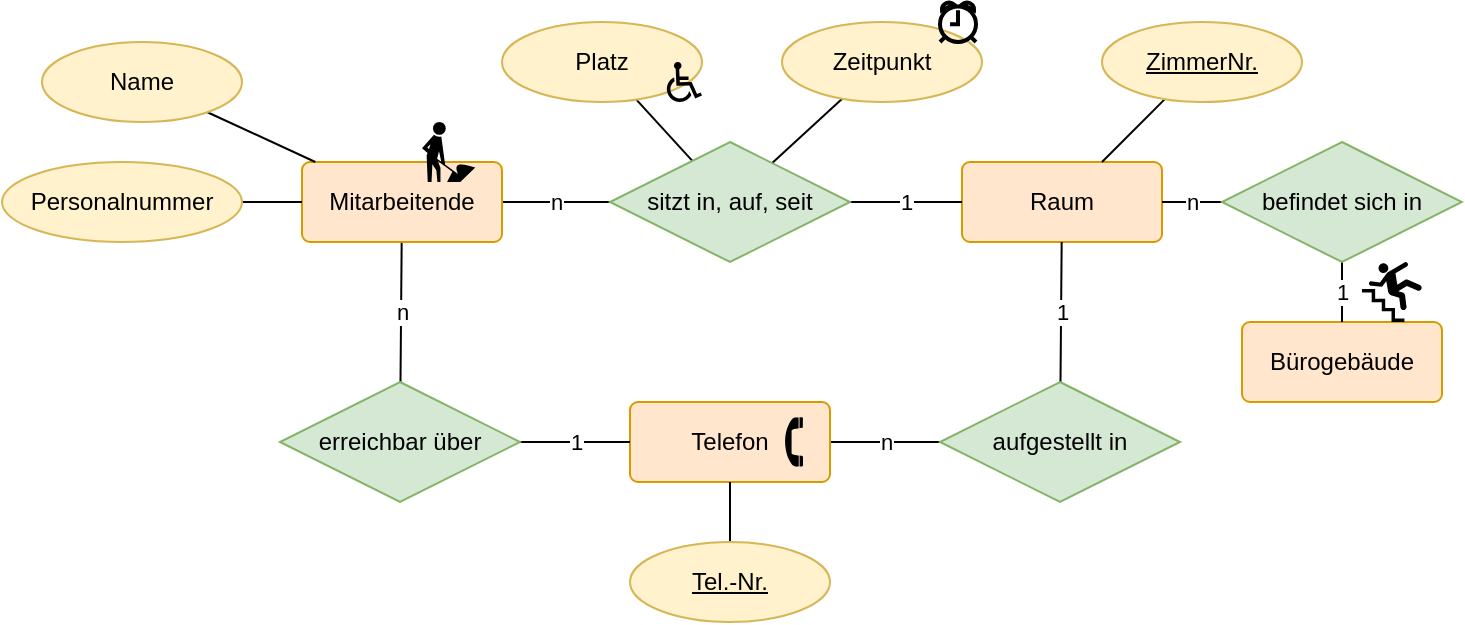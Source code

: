 <mxfile version="22.0.3" type="device">
  <diagram name="Seite-1" id="7e6cTuBCbMOd3I6JdsOL">
    <mxGraphModel dx="989" dy="576" grid="1" gridSize="10" guides="1" tooltips="1" connect="1" arrows="1" fold="1" page="1" pageScale="1" pageWidth="827" pageHeight="1169" math="0" shadow="0">
      <root>
        <mxCell id="0" />
        <mxCell id="1" parent="0" />
        <mxCell id="huaGEpTdvwJnEIqbGufg-1" value="Bürogebäude" style="rounded=1;arcSize=10;whiteSpace=wrap;html=1;align=center;fillColor=#ffe6cc;strokeColor=#d79b00;" vertex="1" parent="1">
          <mxGeometry x="700" y="360" width="100" height="40" as="geometry" />
        </mxCell>
        <mxCell id="huaGEpTdvwJnEIqbGufg-9" value="n" style="rounded=0;orthogonalLoop=1;jettySize=auto;html=1;endArrow=none;endFill=0;" edge="1" parent="1" source="huaGEpTdvwJnEIqbGufg-2" target="huaGEpTdvwJnEIqbGufg-8">
          <mxGeometry relative="1" as="geometry" />
        </mxCell>
        <mxCell id="huaGEpTdvwJnEIqbGufg-28" value="n" style="edgeStyle=none;shape=connector;rounded=0;orthogonalLoop=1;jettySize=auto;html=1;labelBackgroundColor=default;strokeColor=default;align=center;verticalAlign=middle;fontFamily=Helvetica;fontSize=11;fontColor=default;endArrow=none;endFill=0;" edge="1" parent="1" source="huaGEpTdvwJnEIqbGufg-2" target="huaGEpTdvwJnEIqbGufg-27">
          <mxGeometry relative="1" as="geometry" />
        </mxCell>
        <mxCell id="huaGEpTdvwJnEIqbGufg-2" value="Mitarbeitende" style="rounded=1;arcSize=10;whiteSpace=wrap;html=1;align=center;fillColor=#ffe6cc;strokeColor=#d79b00;" vertex="1" parent="1">
          <mxGeometry x="230" y="280" width="100" height="40" as="geometry" />
        </mxCell>
        <mxCell id="huaGEpTdvwJnEIqbGufg-25" style="edgeStyle=none;shape=connector;rounded=0;orthogonalLoop=1;jettySize=auto;html=1;labelBackgroundColor=default;strokeColor=default;align=center;verticalAlign=middle;fontFamily=Helvetica;fontSize=11;fontColor=default;endArrow=none;endFill=0;" edge="1" parent="1" source="huaGEpTdvwJnEIqbGufg-3" target="huaGEpTdvwJnEIqbGufg-2">
          <mxGeometry relative="1" as="geometry" />
        </mxCell>
        <mxCell id="huaGEpTdvwJnEIqbGufg-3" value="Personalnummer" style="ellipse;whiteSpace=wrap;html=1;align=center;fillColor=#fff2cc;strokeColor=#d6b656;" vertex="1" parent="1">
          <mxGeometry x="80" y="280" width="120" height="40" as="geometry" />
        </mxCell>
        <mxCell id="huaGEpTdvwJnEIqbGufg-26" style="edgeStyle=none;shape=connector;rounded=0;orthogonalLoop=1;jettySize=auto;html=1;labelBackgroundColor=default;strokeColor=default;align=center;verticalAlign=middle;fontFamily=Helvetica;fontSize=11;fontColor=default;endArrow=none;endFill=0;" edge="1" parent="1" source="huaGEpTdvwJnEIqbGufg-4" target="huaGEpTdvwJnEIqbGufg-2">
          <mxGeometry relative="1" as="geometry" />
        </mxCell>
        <mxCell id="huaGEpTdvwJnEIqbGufg-4" value="Name" style="ellipse;whiteSpace=wrap;html=1;align=center;fillColor=#fff2cc;strokeColor=#d6b656;" vertex="1" parent="1">
          <mxGeometry x="100" y="220" width="100" height="40" as="geometry" />
        </mxCell>
        <mxCell id="huaGEpTdvwJnEIqbGufg-6" value="Raum" style="rounded=1;arcSize=10;whiteSpace=wrap;html=1;align=center;fillColor=#ffe6cc;strokeColor=#d79b00;" vertex="1" parent="1">
          <mxGeometry x="560" y="280" width="100" height="40" as="geometry" />
        </mxCell>
        <mxCell id="huaGEpTdvwJnEIqbGufg-15" style="rounded=0;orthogonalLoop=1;jettySize=auto;html=1;endArrow=none;endFill=0;" edge="1" parent="1" source="huaGEpTdvwJnEIqbGufg-7" target="huaGEpTdvwJnEIqbGufg-6">
          <mxGeometry relative="1" as="geometry" />
        </mxCell>
        <mxCell id="huaGEpTdvwJnEIqbGufg-7" value="&lt;u&gt;ZimmerNr.&lt;/u&gt;" style="ellipse;whiteSpace=wrap;html=1;align=center;fillColor=#fff2cc;strokeColor=#d6b656;" vertex="1" parent="1">
          <mxGeometry x="630" y="210" width="100" height="40" as="geometry" />
        </mxCell>
        <mxCell id="huaGEpTdvwJnEIqbGufg-10" value="1" style="rounded=0;orthogonalLoop=1;jettySize=auto;html=1;endArrow=none;endFill=0;" edge="1" parent="1" source="huaGEpTdvwJnEIqbGufg-8" target="huaGEpTdvwJnEIqbGufg-6">
          <mxGeometry relative="1" as="geometry" />
        </mxCell>
        <mxCell id="huaGEpTdvwJnEIqbGufg-12" style="rounded=0;orthogonalLoop=1;jettySize=auto;html=1;endArrow=none;endFill=0;" edge="1" parent="1" source="huaGEpTdvwJnEIqbGufg-8" target="huaGEpTdvwJnEIqbGufg-11">
          <mxGeometry relative="1" as="geometry" />
        </mxCell>
        <mxCell id="huaGEpTdvwJnEIqbGufg-14" style="rounded=0;orthogonalLoop=1;jettySize=auto;html=1;endArrow=none;endFill=0;" edge="1" parent="1" source="huaGEpTdvwJnEIqbGufg-8" target="huaGEpTdvwJnEIqbGufg-13">
          <mxGeometry relative="1" as="geometry" />
        </mxCell>
        <mxCell id="huaGEpTdvwJnEIqbGufg-8" value="sitzt in, auf, seit" style="shape=rhombus;perimeter=rhombusPerimeter;whiteSpace=wrap;html=1;align=center;fillColor=#d5e8d4;strokeColor=#82b366;" vertex="1" parent="1">
          <mxGeometry x="384" y="270" width="120" height="60" as="geometry" />
        </mxCell>
        <mxCell id="huaGEpTdvwJnEIqbGufg-11" value="Platz" style="ellipse;whiteSpace=wrap;html=1;align=center;fillColor=#fff2cc;strokeColor=#d6b656;" vertex="1" parent="1">
          <mxGeometry x="330" y="210" width="100" height="40" as="geometry" />
        </mxCell>
        <mxCell id="huaGEpTdvwJnEIqbGufg-13" value="Zeitpunkt" style="ellipse;whiteSpace=wrap;html=1;align=center;fillColor=#fff2cc;strokeColor=#d6b656;" vertex="1" parent="1">
          <mxGeometry x="470" y="210" width="100" height="40" as="geometry" />
        </mxCell>
        <mxCell id="huaGEpTdvwJnEIqbGufg-20" value="n" style="rounded=0;orthogonalLoop=1;jettySize=auto;html=1;endArrow=none;endFill=0;" edge="1" parent="1" source="huaGEpTdvwJnEIqbGufg-16" target="huaGEpTdvwJnEIqbGufg-19">
          <mxGeometry relative="1" as="geometry" />
        </mxCell>
        <mxCell id="huaGEpTdvwJnEIqbGufg-16" value="Telefon" style="rounded=1;arcSize=10;whiteSpace=wrap;html=1;align=center;fillColor=#ffe6cc;strokeColor=#d79b00;" vertex="1" parent="1">
          <mxGeometry x="394" y="400" width="100" height="40" as="geometry" />
        </mxCell>
        <mxCell id="huaGEpTdvwJnEIqbGufg-18" style="rounded=0;orthogonalLoop=1;jettySize=auto;html=1;endArrow=none;endFill=0;" edge="1" parent="1" source="huaGEpTdvwJnEIqbGufg-17" target="huaGEpTdvwJnEIqbGufg-16">
          <mxGeometry relative="1" as="geometry" />
        </mxCell>
        <mxCell id="huaGEpTdvwJnEIqbGufg-17" value="&lt;u&gt;Tel.-Nr.&lt;/u&gt;" style="ellipse;whiteSpace=wrap;html=1;align=center;fillColor=#fff2cc;strokeColor=#d6b656;" vertex="1" parent="1">
          <mxGeometry x="394" y="470" width="100" height="40" as="geometry" />
        </mxCell>
        <mxCell id="huaGEpTdvwJnEIqbGufg-21" value="1" style="rounded=0;orthogonalLoop=1;jettySize=auto;html=1;endArrow=none;endFill=0;" edge="1" parent="1" source="huaGEpTdvwJnEIqbGufg-19" target="huaGEpTdvwJnEIqbGufg-6">
          <mxGeometry relative="1" as="geometry" />
        </mxCell>
        <mxCell id="huaGEpTdvwJnEIqbGufg-19" value="aufgestellt in" style="shape=rhombus;perimeter=rhombusPerimeter;whiteSpace=wrap;html=1;align=center;fillColor=#d5e8d4;strokeColor=#82b366;" vertex="1" parent="1">
          <mxGeometry x="549" y="390" width="120" height="60" as="geometry" />
        </mxCell>
        <mxCell id="huaGEpTdvwJnEIqbGufg-23" value="1" style="rounded=0;orthogonalLoop=1;jettySize=auto;html=1;endArrow=none;endFill=0;" edge="1" parent="1" source="huaGEpTdvwJnEIqbGufg-22" target="huaGEpTdvwJnEIqbGufg-1">
          <mxGeometry relative="1" as="geometry" />
        </mxCell>
        <mxCell id="huaGEpTdvwJnEIqbGufg-24" value="n" style="edgeStyle=none;shape=connector;rounded=0;orthogonalLoop=1;jettySize=auto;html=1;labelBackgroundColor=default;strokeColor=default;align=center;verticalAlign=middle;fontFamily=Helvetica;fontSize=11;fontColor=default;endArrow=none;endFill=0;" edge="1" parent="1" source="huaGEpTdvwJnEIqbGufg-22" target="huaGEpTdvwJnEIqbGufg-6">
          <mxGeometry relative="1" as="geometry" />
        </mxCell>
        <mxCell id="huaGEpTdvwJnEIqbGufg-22" value="befindet sich in" style="shape=rhombus;perimeter=rhombusPerimeter;whiteSpace=wrap;html=1;align=center;fillColor=#d5e8d4;strokeColor=#82b366;" vertex="1" parent="1">
          <mxGeometry x="690" y="270" width="120" height="60" as="geometry" />
        </mxCell>
        <mxCell id="huaGEpTdvwJnEIqbGufg-29" value="1" style="edgeStyle=none;shape=connector;rounded=0;orthogonalLoop=1;jettySize=auto;html=1;labelBackgroundColor=default;strokeColor=default;align=center;verticalAlign=middle;fontFamily=Helvetica;fontSize=11;fontColor=default;endArrow=none;endFill=0;" edge="1" parent="1" source="huaGEpTdvwJnEIqbGufg-27" target="huaGEpTdvwJnEIqbGufg-16">
          <mxGeometry relative="1" as="geometry" />
        </mxCell>
        <mxCell id="huaGEpTdvwJnEIqbGufg-27" value="erreichbar über" style="shape=rhombus;perimeter=rhombusPerimeter;whiteSpace=wrap;html=1;align=center;fillColor=#d5e8d4;strokeColor=#82b366;" vertex="1" parent="1">
          <mxGeometry x="219" y="390" width="120" height="60" as="geometry" />
        </mxCell>
        <mxCell id="huaGEpTdvwJnEIqbGufg-30" value="" style="shape=mxgraph.signs.people.construction;html=1;pointerEvents=1;fillColor=#000000;strokeColor=none;verticalLabelPosition=bottom;verticalAlign=top;align=center;sketch=0;fontFamily=Helvetica;fontSize=11;fontColor=default;" vertex="1" parent="1">
          <mxGeometry x="290" y="260" width="26.66" height="30" as="geometry" />
        </mxCell>
        <mxCell id="huaGEpTdvwJnEIqbGufg-31" value="" style="shape=mxgraph.signs.safety.caution;html=1;pointerEvents=1;fillColor=#000000;strokeColor=none;verticalLabelPosition=bottom;verticalAlign=top;align=center;sketch=0;fontFamily=Helvetica;fontSize=11;fontColor=default;" vertex="1" parent="1">
          <mxGeometry x="760" y="330" width="30" height="30" as="geometry" />
        </mxCell>
        <mxCell id="huaGEpTdvwJnEIqbGufg-33" value="" style="shape=mxgraph.signs.tech.telephone_1;html=1;pointerEvents=1;fillColor=#000000;strokeColor=none;verticalLabelPosition=bottom;verticalAlign=top;align=center;sketch=0;fontFamily=Helvetica;fontSize=11;fontColor=default;" vertex="1" parent="1">
          <mxGeometry x="470" y="407.5" width="10.5" height="25" as="geometry" />
        </mxCell>
        <mxCell id="huaGEpTdvwJnEIqbGufg-34" value="" style="shape=mxgraph.signs.healthcare.wheelchair_accessible_1;html=1;pointerEvents=1;fillColor=#000000;strokeColor=none;verticalLabelPosition=bottom;verticalAlign=top;align=center;sketch=0;fontFamily=Helvetica;fontSize=11;fontColor=default;" vertex="1" parent="1">
          <mxGeometry x="412.42" y="230" width="17.58" height="20" as="geometry" />
        </mxCell>
        <mxCell id="huaGEpTdvwJnEIqbGufg-35" value="" style="html=1;verticalLabelPosition=bottom;align=center;labelBackgroundColor=#ffffff;verticalAlign=top;strokeWidth=2;strokeColor=#000000;shadow=0;dashed=0;shape=mxgraph.ios7.icons.alarm_clock;fontFamily=Helvetica;fontSize=11;fontColor=default;fillColor=none;" vertex="1" parent="1">
          <mxGeometry x="549" y="200" width="18" height="20" as="geometry" />
        </mxCell>
      </root>
    </mxGraphModel>
  </diagram>
</mxfile>
